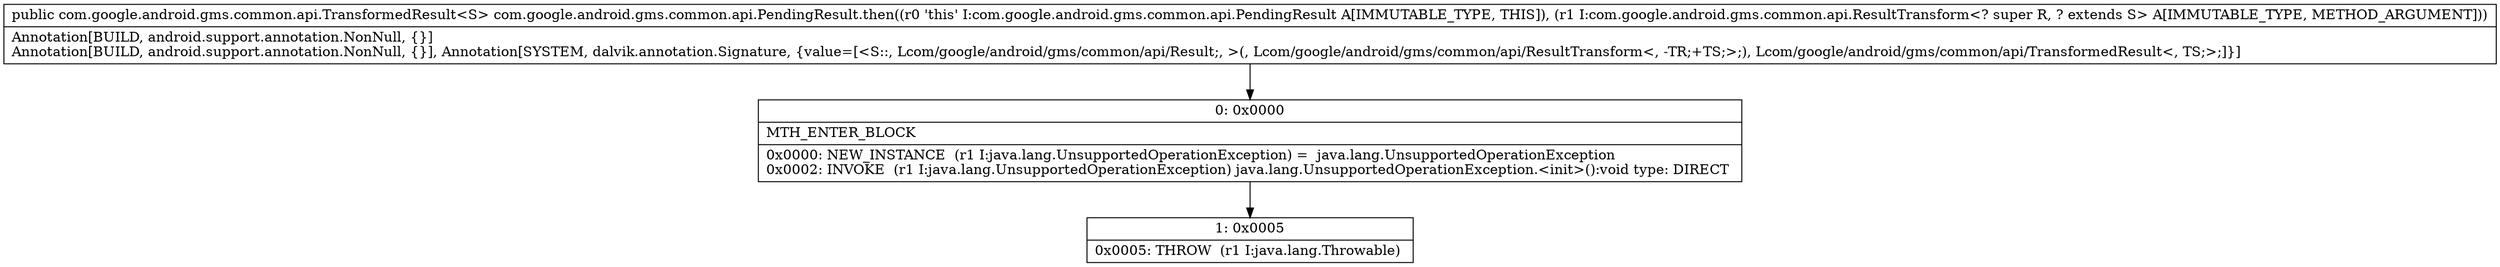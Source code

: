 digraph "CFG forcom.google.android.gms.common.api.PendingResult.then(Lcom\/google\/android\/gms\/common\/api\/ResultTransform;)Lcom\/google\/android\/gms\/common\/api\/TransformedResult;" {
Node_0 [shape=record,label="{0\:\ 0x0000|MTH_ENTER_BLOCK\l|0x0000: NEW_INSTANCE  (r1 I:java.lang.UnsupportedOperationException) =  java.lang.UnsupportedOperationException \l0x0002: INVOKE  (r1 I:java.lang.UnsupportedOperationException) java.lang.UnsupportedOperationException.\<init\>():void type: DIRECT \l}"];
Node_1 [shape=record,label="{1\:\ 0x0005|0x0005: THROW  (r1 I:java.lang.Throwable) \l}"];
MethodNode[shape=record,label="{public com.google.android.gms.common.api.TransformedResult\<S\> com.google.android.gms.common.api.PendingResult.then((r0 'this' I:com.google.android.gms.common.api.PendingResult A[IMMUTABLE_TYPE, THIS]), (r1 I:com.google.android.gms.common.api.ResultTransform\<? super R, ? extends S\> A[IMMUTABLE_TYPE, METHOD_ARGUMENT]))  | Annotation[BUILD, android.support.annotation.NonNull, \{\}]\lAnnotation[BUILD, android.support.annotation.NonNull, \{\}], Annotation[SYSTEM, dalvik.annotation.Signature, \{value=[\<S::, Lcom\/google\/android\/gms\/common\/api\/Result;, \>(, Lcom\/google\/android\/gms\/common\/api\/ResultTransform\<, \-TR;+TS;\>;), Lcom\/google\/android\/gms\/common\/api\/TransformedResult\<, TS;\>;]\}]\l}"];
MethodNode -> Node_0;
Node_0 -> Node_1;
}

